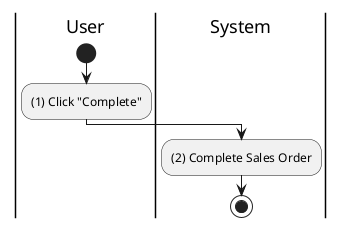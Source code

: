 @startuml sales-order-complete
|u|User
|s|System

|u|
start
:(1) Click "Complete";

|s|
:(2) Complete Sales Order;
stop
@enduml